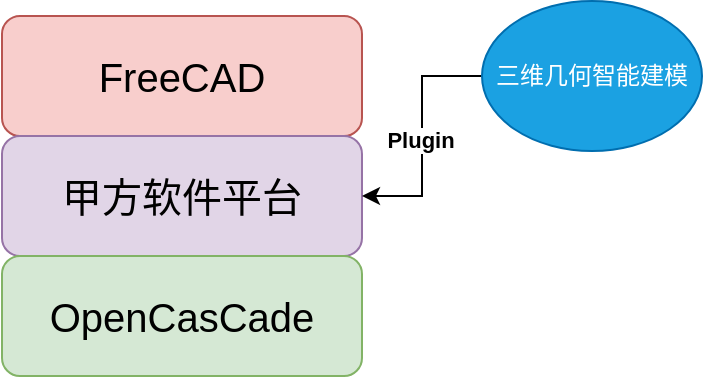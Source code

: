 <mxfile version="24.8.4">
  <diagram name="第 1 页" id="1gwn0nYHEH6B2fa3UtQ1">
    <mxGraphModel dx="988" dy="523" grid="1" gridSize="10" guides="1" tooltips="1" connect="1" arrows="1" fold="1" page="1" pageScale="1" pageWidth="827" pageHeight="1169" math="0" shadow="0">
      <root>
        <mxCell id="0" />
        <mxCell id="1" parent="0" />
        <mxCell id="bp9q7PT7ZQtNyrNlRSnI-2" value="&lt;font style=&quot;font-size: 20px;&quot;&gt;FreeCAD&lt;/font&gt;" style="rounded=1;whiteSpace=wrap;html=1;fillColor=#f8cecc;strokeColor=#b85450;" vertex="1" parent="1">
          <mxGeometry x="420" y="530" width="180" height="60" as="geometry" />
        </mxCell>
        <mxCell id="bp9q7PT7ZQtNyrNlRSnI-3" value="&lt;font style=&quot;font-size: 20px;&quot;&gt;甲方软件平台&lt;/font&gt;" style="rounded=1;whiteSpace=wrap;html=1;fillColor=#e1d5e7;strokeColor=#9673a6;" vertex="1" parent="1">
          <mxGeometry x="420" y="590" width="180" height="60" as="geometry" />
        </mxCell>
        <mxCell id="bp9q7PT7ZQtNyrNlRSnI-4" value="&lt;font style=&quot;font-size: 20px;&quot;&gt;OpenCasCade&lt;/font&gt;" style="rounded=1;whiteSpace=wrap;html=1;fillColor=#d5e8d4;strokeColor=#82b366;" vertex="1" parent="1">
          <mxGeometry x="420" y="650" width="180" height="60" as="geometry" />
        </mxCell>
        <mxCell id="bp9q7PT7ZQtNyrNlRSnI-12" style="edgeStyle=orthogonalEdgeStyle;rounded=0;orthogonalLoop=1;jettySize=auto;html=1;exitX=0;exitY=0.5;exitDx=0;exitDy=0;entryX=1;entryY=0.5;entryDx=0;entryDy=0;" edge="1" parent="1" source="bp9q7PT7ZQtNyrNlRSnI-7" target="bp9q7PT7ZQtNyrNlRSnI-3">
          <mxGeometry relative="1" as="geometry" />
        </mxCell>
        <mxCell id="bp9q7PT7ZQtNyrNlRSnI-13" value="&lt;b&gt;Plugin&lt;/b&gt;" style="edgeLabel;html=1;align=center;verticalAlign=middle;resizable=0;points=[];" vertex="1" connectable="0" parent="bp9q7PT7ZQtNyrNlRSnI-12">
          <mxGeometry x="0.027" y="-1" relative="1" as="geometry">
            <mxPoint as="offset" />
          </mxGeometry>
        </mxCell>
        <mxCell id="bp9q7PT7ZQtNyrNlRSnI-7" value="三维几何智能建模" style="ellipse;whiteSpace=wrap;html=1;fillColor=#1ba1e2;fontColor=#ffffff;strokeColor=#006EAF;" vertex="1" parent="1">
          <mxGeometry x="660" y="522.5" width="110" height="75" as="geometry" />
        </mxCell>
      </root>
    </mxGraphModel>
  </diagram>
</mxfile>
